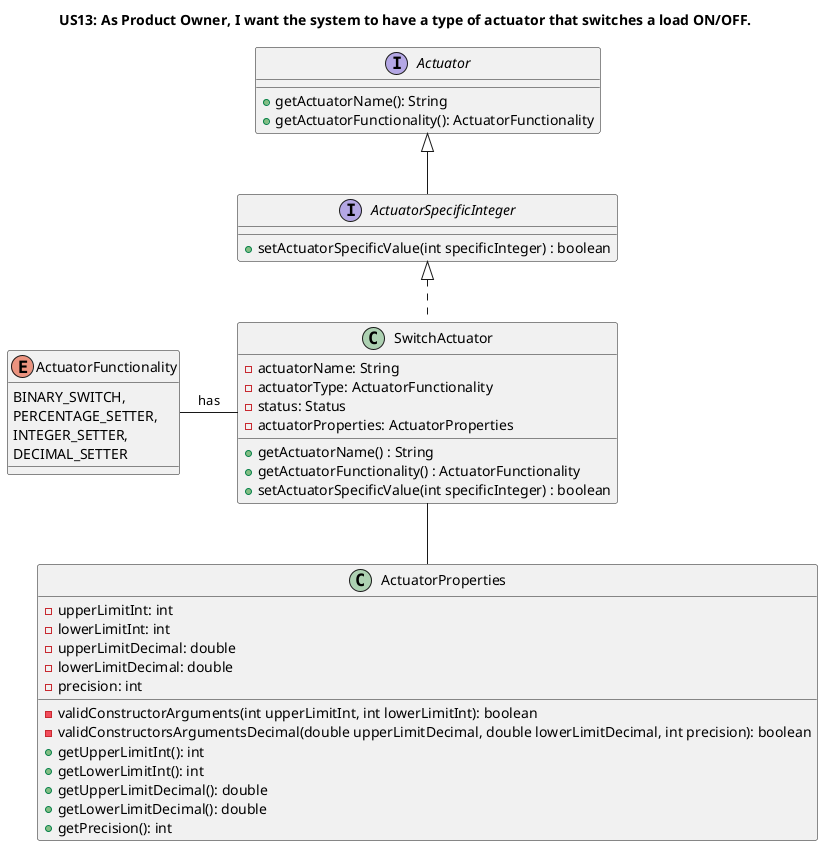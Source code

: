@startuml
title US13: As Product Owner, I want the system to have a type of actuator that switches a load ON/OFF.
'https://plantuml.com/class-diagram

interface Actuator {
+getActuatorName(): String
+getActuatorFunctionality(): ActuatorFunctionality
}

interface ActuatorSpecificInteger extends Actuator{
+setActuatorSpecificValue(int specificInteger) : boolean
}

class SwitchActuator implements ActuatorSpecificInteger {
-actuatorName: String
-actuatorType: ActuatorFunctionality
-status: Status
-actuatorProperties: ActuatorProperties
+getActuatorName() : String
+getActuatorFunctionality() : ActuatorFunctionality
+setActuatorSpecificValue(int specificInteger) : boolean
}

enum ActuatorFunctionality {
  BINARY_SWITCH,
  PERCENTAGE_SETTER,
  INTEGER_SETTER,
  DECIMAL_SETTER
}

class ActuatorProperties{
-upperLimitInt: int
-lowerLimitInt: int
-upperLimitDecimal: double
-lowerLimitDecimal: double
-precision: int
-validConstructorArguments(int upperLimitInt, int lowerLimitInt): boolean
-validConstructorsArgumentsDecimal(double upperLimitDecimal, double lowerLimitDecimal, int precision): boolean
+getUpperLimitInt(): int
+getLowerLimitInt(): int
+getUpperLimitDecimal(): double
+getLowerLimitDecimal(): double
+getPrecision(): int
}

ActuatorFunctionality - SwitchActuator: has
SwitchActuator -- ActuatorProperties
@enduml